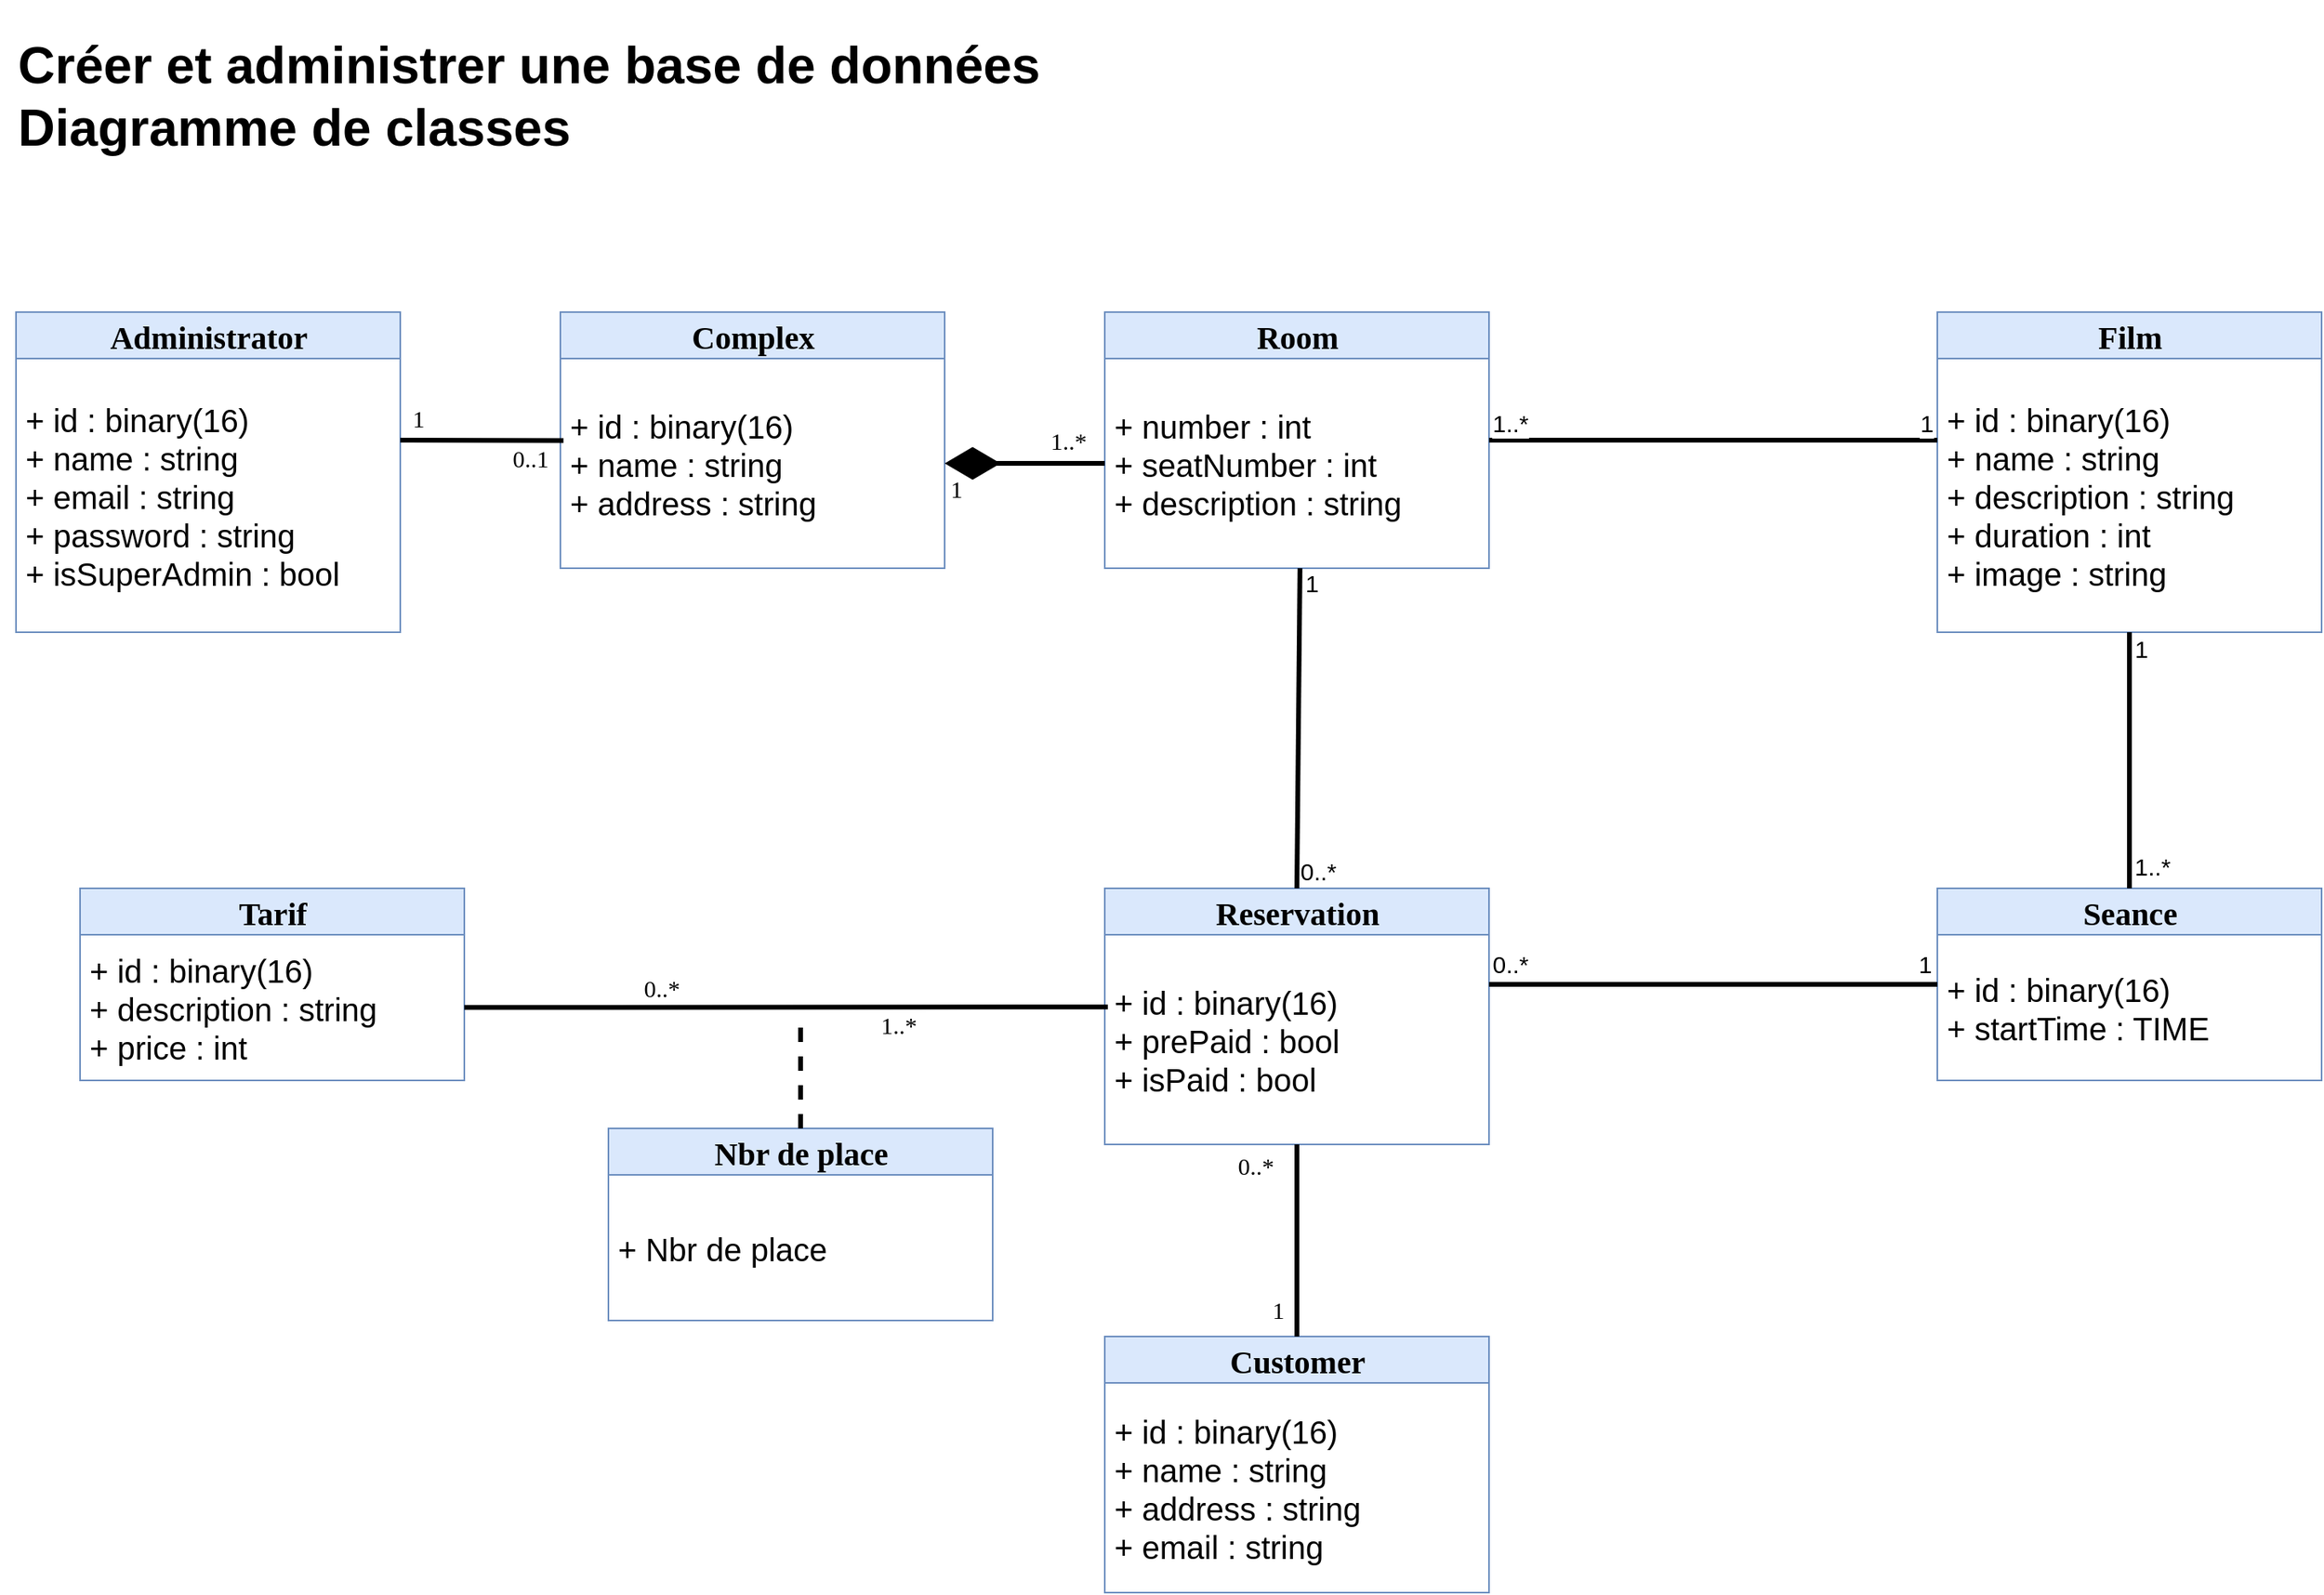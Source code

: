<mxfile version="16.5.1" type="device"><diagram id="C5RBs43oDa-KdzZeNtuy" name="Page-1"><mxGraphModel dx="1422" dy="875" grid="1" gridSize="10" guides="1" tooltips="1" connect="1" arrows="1" fold="1" page="1" pageScale="1" pageWidth="1654" pageHeight="1169" math="0" shadow="0"><root><mxCell id="WIyWlLk6GJQsqaUBKTNV-0"/><mxCell id="WIyWlLk6GJQsqaUBKTNV-1" parent="WIyWlLk6GJQsqaUBKTNV-0"/><mxCell id="XDAKO-E1RR7IQrnkAapr-0" value="Administrator" style="swimlane;fontStyle=1;align=center;verticalAlign=middle;childLayout=stackLayout;horizontal=1;startSize=29;horizontalStack=0;resizeParent=1;resizeParentMax=0;resizeLast=0;collapsible=0;marginBottom=0;html=1;fillColor=#dae8fc;strokeColor=#6c8ebf;fontFamily=Lucida Console;fontSize=20;" parent="WIyWlLk6GJQsqaUBKTNV-1" vertex="1"><mxGeometry x="40" y="200" width="240" height="200" as="geometry"/></mxCell><mxCell id="XDAKO-E1RR7IQrnkAapr-2" value="+ id : binary(16)&lt;br style=&quot;font-size: 20px;&quot;&gt;+ name : string&lt;br style=&quot;font-size: 20px;&quot;&gt;+ email : string&lt;br style=&quot;font-size: 20px;&quot;&gt;+ password : string&lt;br style=&quot;font-size: 20px;&quot;&gt;+ isSuperAdmin : bool" style="text;html=1;strokeColor=none;fillColor=none;align=left;verticalAlign=middle;spacingLeft=4;spacingRight=4;overflow=hidden;rotatable=0;points=[[0,0.5],[1,0.5]];portConstraint=eastwest;fontSize=20;" parent="XDAKO-E1RR7IQrnkAapr-0" vertex="1"><mxGeometry y="29" width="240" height="171" as="geometry"/></mxCell><mxCell id="XDAKO-E1RR7IQrnkAapr-3" value="Complex" style="swimlane;fontStyle=1;align=center;verticalAlign=middle;childLayout=stackLayout;horizontal=1;startSize=29;horizontalStack=0;resizeParent=1;resizeParentMax=0;resizeLast=0;collapsible=0;marginBottom=0;html=1;fillColor=#dae8fc;strokeColor=#6c8ebf;fontFamily=Lucida Console;fontSize=20;" parent="WIyWlLk6GJQsqaUBKTNV-1" vertex="1"><mxGeometry x="380" y="200" width="240" height="160" as="geometry"/></mxCell><mxCell id="XDAKO-E1RR7IQrnkAapr-4" value="+ id : binary(16)&lt;br style=&quot;font-size: 20px;&quot;&gt;+ name : string&lt;br style=&quot;font-size: 20px;&quot;&gt;+ address : string" style="text;html=1;strokeColor=none;fillColor=none;align=left;verticalAlign=middle;spacingLeft=4;spacingRight=4;overflow=hidden;rotatable=0;points=[[0,0.5],[1,0.5]];portConstraint=eastwest;fontSize=20;" parent="XDAKO-E1RR7IQrnkAapr-3" vertex="1"><mxGeometry y="29" width="240" height="131" as="geometry"/></mxCell><mxCell id="XDAKO-E1RR7IQrnkAapr-5" value="Room" style="swimlane;fontStyle=1;align=center;verticalAlign=middle;childLayout=stackLayout;horizontal=1;startSize=29;horizontalStack=0;resizeParent=1;resizeParentMax=0;resizeLast=0;collapsible=0;marginBottom=0;html=1;fillColor=#dae8fc;strokeColor=#6c8ebf;fontFamily=Lucida Console;fontSize=20;" parent="WIyWlLk6GJQsqaUBKTNV-1" vertex="1"><mxGeometry x="720" y="200" width="240" height="160" as="geometry"/></mxCell><mxCell id="XDAKO-E1RR7IQrnkAapr-6" value="+ number : int&lt;br style=&quot;font-size: 20px&quot;&gt;+ seatNumber : int&lt;br style=&quot;font-size: 20px&quot;&gt;+ description : string" style="text;html=1;strokeColor=none;fillColor=none;align=left;verticalAlign=middle;spacingLeft=4;spacingRight=4;overflow=hidden;rotatable=0;points=[[0,0.5],[1,0.5]];portConstraint=eastwest;fontSize=20;" parent="XDAKO-E1RR7IQrnkAapr-5" vertex="1"><mxGeometry y="29" width="240" height="131" as="geometry"/></mxCell><mxCell id="XDAKO-E1RR7IQrnkAapr-7" value="Seance" style="swimlane;fontStyle=1;align=center;verticalAlign=middle;childLayout=stackLayout;horizontal=1;startSize=29;horizontalStack=0;resizeParent=1;resizeParentMax=0;resizeLast=0;collapsible=0;marginBottom=0;html=1;fillColor=#dae8fc;strokeColor=#6c8ebf;fontFamily=Lucida Console;fontSize=20;" parent="WIyWlLk6GJQsqaUBKTNV-1" vertex="1"><mxGeometry x="1240" y="560" width="240" height="120" as="geometry"/></mxCell><mxCell id="XDAKO-E1RR7IQrnkAapr-8" value="+ id : binary(16)&lt;br style=&quot;font-size: 20px;&quot;&gt;+ startTime : TIME" style="text;html=1;strokeColor=none;fillColor=none;align=left;verticalAlign=middle;spacingLeft=4;spacingRight=4;overflow=hidden;rotatable=0;points=[[0,0.5],[1,0.5]];portConstraint=eastwest;fontSize=20;" parent="XDAKO-E1RR7IQrnkAapr-7" vertex="1"><mxGeometry y="29" width="240" height="91" as="geometry"/></mxCell><mxCell id="XDAKO-E1RR7IQrnkAapr-9" value="Film" style="swimlane;fontStyle=1;align=center;verticalAlign=middle;childLayout=stackLayout;horizontal=1;startSize=29;horizontalStack=0;resizeParent=1;resizeParentMax=0;resizeLast=0;collapsible=0;marginBottom=0;html=1;fillColor=#dae8fc;strokeColor=#6c8ebf;fontFamily=Lucida Console;fontSize=20;" parent="WIyWlLk6GJQsqaUBKTNV-1" vertex="1"><mxGeometry x="1240" y="200" width="240" height="200" as="geometry"/></mxCell><mxCell id="XDAKO-E1RR7IQrnkAapr-10" value="+ id : binary(16)&lt;br style=&quot;font-size: 20px;&quot;&gt;+ name : string&lt;br style=&quot;font-size: 20px;&quot;&gt;+ description : string&lt;br style=&quot;font-size: 20px;&quot;&gt;+ duration : int&lt;br style=&quot;font-size: 20px;&quot;&gt;+ image : string" style="text;html=1;strokeColor=none;fillColor=none;align=left;verticalAlign=middle;spacingLeft=4;spacingRight=4;overflow=hidden;rotatable=0;points=[[0,0.5],[1,0.5]];portConstraint=eastwest;fontSize=20;" parent="XDAKO-E1RR7IQrnkAapr-9" vertex="1"><mxGeometry y="29" width="240" height="171" as="geometry"/></mxCell><mxCell id="XDAKO-E1RR7IQrnkAapr-11" value="Tarif" style="swimlane;fontStyle=1;align=center;verticalAlign=middle;childLayout=stackLayout;horizontal=1;startSize=29;horizontalStack=0;resizeParent=1;resizeParentMax=0;resizeLast=0;collapsible=0;marginBottom=0;html=1;fillColor=#dae8fc;strokeColor=#6c8ebf;fontFamily=Lucida Console;fontSize=20;" parent="WIyWlLk6GJQsqaUBKTNV-1" vertex="1"><mxGeometry x="80" y="560" width="240" height="120" as="geometry"/></mxCell><mxCell id="XDAKO-E1RR7IQrnkAapr-12" value="+ id : binary(16)&lt;br style=&quot;font-size: 20px;&quot;&gt;+ description : string&lt;br style=&quot;font-size: 20px;&quot;&gt;+ price : int" style="text;html=1;strokeColor=none;fillColor=none;align=left;verticalAlign=middle;spacingLeft=4;spacingRight=4;overflow=hidden;rotatable=0;points=[[0,0.5],[1,0.5]];portConstraint=eastwest;fontSize=20;" parent="XDAKO-E1RR7IQrnkAapr-11" vertex="1"><mxGeometry y="29" width="240" height="91" as="geometry"/></mxCell><mxCell id="XDAKO-E1RR7IQrnkAapr-13" value="Reservation" style="swimlane;fontStyle=1;align=center;verticalAlign=middle;childLayout=stackLayout;horizontal=1;startSize=29;horizontalStack=0;resizeParent=1;resizeParentMax=0;resizeLast=0;collapsible=0;marginBottom=0;html=1;fillColor=#dae8fc;strokeColor=#6c8ebf;fontFamily=Lucida Console;fontSize=20;" parent="WIyWlLk6GJQsqaUBKTNV-1" vertex="1"><mxGeometry x="720" y="560" width="240" height="160" as="geometry"/></mxCell><mxCell id="XDAKO-E1RR7IQrnkAapr-14" value="+ id : binary(16)&lt;br style=&quot;font-size: 20px;&quot;&gt;+ prePaid : bool&lt;br style=&quot;font-size: 20px;&quot;&gt;+ isPaid : bool" style="text;html=1;strokeColor=none;fillColor=none;align=left;verticalAlign=middle;spacingLeft=4;spacingRight=4;overflow=hidden;rotatable=0;points=[[0,0.5],[1,0.5]];portConstraint=eastwest;fontSize=20;" parent="XDAKO-E1RR7IQrnkAapr-13" vertex="1"><mxGeometry y="29" width="240" height="131" as="geometry"/></mxCell><mxCell id="XDAKO-E1RR7IQrnkAapr-15" value="Customer" style="swimlane;fontStyle=1;align=center;verticalAlign=middle;childLayout=stackLayout;horizontal=1;startSize=29;horizontalStack=0;resizeParent=1;resizeParentMax=0;resizeLast=0;collapsible=0;marginBottom=0;html=1;fillColor=#dae8fc;strokeColor=#6c8ebf;fontFamily=Lucida Console;fontSize=20;" parent="WIyWlLk6GJQsqaUBKTNV-1" vertex="1"><mxGeometry x="720" y="840" width="240" height="160" as="geometry"/></mxCell><mxCell id="XDAKO-E1RR7IQrnkAapr-16" value="+ id : binary(16)&lt;br style=&quot;font-size: 20px;&quot;&gt;+ name : string&lt;br style=&quot;font-size: 20px;&quot;&gt;+ address : string&lt;br style=&quot;font-size: 20px;&quot;&gt;+ email : string" style="text;html=1;strokeColor=none;fillColor=none;align=left;verticalAlign=middle;spacingLeft=4;spacingRight=4;overflow=hidden;rotatable=0;points=[[0,0.5],[1,0.5]];portConstraint=eastwest;fontSize=20;" parent="XDAKO-E1RR7IQrnkAapr-15" vertex="1"><mxGeometry y="29" width="240" height="131" as="geometry"/></mxCell><mxCell id="XDAKO-E1RR7IQrnkAapr-23" value="" style="endArrow=none;startArrow=none;endFill=0;startFill=0;endSize=8;html=1;verticalAlign=bottom;labelBackgroundColor=none;strokeWidth=3;rounded=1;shadow=0;sketch=0;fontFamily=Lucida Console;fontSize=20;exitX=0.5;exitY=0;exitDx=0;exitDy=0;" parent="WIyWlLk6GJQsqaUBKTNV-1" source="XDAKO-E1RR7IQrnkAapr-15" edge="1"><mxGeometry width="160" relative="1" as="geometry"><mxPoint x="740" y="770" as="sourcePoint"/><mxPoint x="840" y="720" as="targetPoint"/></mxGeometry></mxCell><mxCell id="XDAKO-E1RR7IQrnkAapr-24" value="0..*" style="edgeLabel;html=1;align=center;verticalAlign=middle;resizable=0;points=[];fontSize=15;fontFamily=Lucida Console;" parent="XDAKO-E1RR7IQrnkAapr-23" vertex="1" connectable="0"><mxGeometry x="0.757" y="-3" relative="1" as="geometry"><mxPoint x="-29" y="-2" as="offset"/></mxGeometry></mxCell><mxCell id="XDAKO-E1RR7IQrnkAapr-25" value="1" style="edgeLabel;html=1;align=center;verticalAlign=middle;resizable=0;points=[];fontSize=15;fontFamily=Lucida Console;" parent="XDAKO-E1RR7IQrnkAapr-23" vertex="1" connectable="0"><mxGeometry x="-0.648" y="1" relative="1" as="geometry"><mxPoint x="-11" y="4" as="offset"/></mxGeometry></mxCell><mxCell id="XDAKO-E1RR7IQrnkAapr-26" value="" style="endArrow=none;startArrow=none;endFill=0;startFill=0;endSize=8;html=1;verticalAlign=bottom;labelBackgroundColor=none;strokeWidth=3;rounded=1;shadow=0;sketch=0;fontFamily=Lucida Console;fontSize=20;entryX=0.008;entryY=0.344;entryDx=0;entryDy=0;entryPerimeter=0;" parent="WIyWlLk6GJQsqaUBKTNV-1" target="XDAKO-E1RR7IQrnkAapr-14" edge="1" source="XDAKO-E1RR7IQrnkAapr-12"><mxGeometry width="160" relative="1" as="geometry"><mxPoint x="620" y="620" as="sourcePoint"/><mxPoint x="780" y="620" as="targetPoint"/></mxGeometry></mxCell><mxCell id="XDAKO-E1RR7IQrnkAapr-27" value="1..*" style="edgeLabel;html=1;align=center;verticalAlign=middle;resizable=0;points=[];fontSize=15;fontFamily=Lucida Console;" parent="XDAKO-E1RR7IQrnkAapr-26" vertex="1" connectable="0"><mxGeometry x="0.653" relative="1" as="geometry"><mxPoint x="-61" y="11" as="offset"/></mxGeometry></mxCell><mxCell id="XDAKO-E1RR7IQrnkAapr-28" value="0..*" style="edgeLabel;html=1;align=center;verticalAlign=middle;resizable=0;points=[];fontSize=15;fontFamily=Lucida Console;" parent="XDAKO-E1RR7IQrnkAapr-26" vertex="1" connectable="0"><mxGeometry x="-0.704" y="-6" relative="1" as="geometry"><mxPoint x="63" y="-19" as="offset"/></mxGeometry></mxCell><mxCell id="XDAKO-E1RR7IQrnkAapr-40" value="" style="endArrow=none;startArrow=none;endFill=0;startFill=0;endSize=8;html=1;verticalAlign=bottom;labelBackgroundColor=none;strokeWidth=3;rounded=1;shadow=0;sketch=0;fontFamily=Lucida Console;fontSize=15;exitX=1;exitY=0.298;exitDx=0;exitDy=0;exitPerimeter=0;entryX=0.008;entryY=0.391;entryDx=0;entryDy=0;entryPerimeter=0;" parent="WIyWlLk6GJQsqaUBKTNV-1" source="XDAKO-E1RR7IQrnkAapr-2" target="XDAKO-E1RR7IQrnkAapr-4" edge="1"><mxGeometry width="160" relative="1" as="geometry"><mxPoint x="270" y="280" as="sourcePoint"/><mxPoint x="430" y="280" as="targetPoint"/></mxGeometry></mxCell><mxCell id="XDAKO-E1RR7IQrnkAapr-41" value="0..1" style="edgeLabel;html=1;align=center;verticalAlign=middle;resizable=0;points=[];fontSize=15;fontFamily=Lucida Console;" parent="XDAKO-E1RR7IQrnkAapr-40" vertex="1" connectable="0"><mxGeometry x="-0.543" y="-2" relative="1" as="geometry"><mxPoint x="57" y="9" as="offset"/></mxGeometry></mxCell><mxCell id="XDAKO-E1RR7IQrnkAapr-42" value="1" style="edgeLabel;html=1;align=center;verticalAlign=middle;resizable=0;points=[];fontSize=15;fontFamily=Lucida Console;" parent="XDAKO-E1RR7IQrnkAapr-40" vertex="1" connectable="0"><mxGeometry x="0.634" y="1" relative="1" as="geometry"><mxPoint x="-73" y="-13" as="offset"/></mxGeometry></mxCell><mxCell id="XDAKO-E1RR7IQrnkAapr-43" value="" style="endArrow=none;startArrow=diamondThin;endFill=0;startFill=1;html=1;verticalAlign=bottom;labelBackgroundColor=none;strokeWidth=3;startSize=26;endSize=8;rounded=1;shadow=0;sketch=0;fontFamily=Lucida Console;fontSize=15;entryX=0;entryY=0.5;entryDx=0;entryDy=0;" parent="WIyWlLk6GJQsqaUBKTNV-1" source="XDAKO-E1RR7IQrnkAapr-4" target="XDAKO-E1RR7IQrnkAapr-6" edge="1"><mxGeometry width="160" relative="1" as="geometry"><mxPoint x="720" y="440" as="sourcePoint"/><mxPoint x="880" y="440" as="targetPoint"/></mxGeometry></mxCell><mxCell id="XDAKO-E1RR7IQrnkAapr-44" value="1..*" style="edgeLabel;html=1;align=center;verticalAlign=middle;resizable=0;points=[];fontSize=15;fontFamily=Lucida Console;" parent="XDAKO-E1RR7IQrnkAapr-43" vertex="1" connectable="0"><mxGeometry x="0.466" y="-3" relative="1" as="geometry"><mxPoint x="3" y="-18" as="offset"/></mxGeometry></mxCell><mxCell id="XDAKO-E1RR7IQrnkAapr-45" value="&lt;h1 style=&quot;text-align: left ; font-size: 32px&quot;&gt;&lt;font style=&quot;font-size: 32px&quot; face=&quot;Helvetica&quot;&gt;Créer et administrer une base de données&lt;br&gt;&lt;/font&gt;&lt;font style=&quot;font-size: 32px&quot; face=&quot;Helvetica&quot;&gt;Diagramme de classes&lt;/font&gt;&lt;/h1&gt;" style="text;strokeColor=none;fillColor=none;html=1;fontSize=24;fontStyle=1;verticalAlign=middle;align=center;fontFamily=Lucida Console;" parent="WIyWlLk6GJQsqaUBKTNV-1" vertex="1"><mxGeometry x="30" y="20" width="660" height="90" as="geometry"/></mxCell><mxCell id="XDAKO-E1RR7IQrnkAapr-46" value="1" style="edgeLabel;html=1;align=center;verticalAlign=middle;resizable=0;points=[];fontSize=15;fontFamily=Lucida Console;" parent="WIyWlLk6GJQsqaUBKTNV-1" vertex="1" connectable="0"><mxGeometry x="682.997" y="280.0" as="geometry"><mxPoint x="-56" y="30" as="offset"/></mxGeometry></mxCell><mxCell id="upQuJTswHqo61dukaBgk-0" value="" style="endArrow=none;startArrow=none;endFill=0;startFill=0;endSize=8;html=1;verticalAlign=bottom;labelBackgroundColor=none;strokeWidth=3;rounded=0;entryX=0;entryY=0.298;entryDx=0;entryDy=0;entryPerimeter=0;" parent="WIyWlLk6GJQsqaUBKTNV-1" target="XDAKO-E1RR7IQrnkAapr-10" edge="1"><mxGeometry width="160" relative="1" as="geometry"><mxPoint x="960" y="280" as="sourcePoint"/><mxPoint x="1120" y="280" as="targetPoint"/></mxGeometry></mxCell><mxCell id="upQuJTswHqo61dukaBgk-2" value="1..*" style="edgeLabel;html=1;align=center;verticalAlign=middle;resizable=0;points=[];fontSize=15;" parent="upQuJTswHqo61dukaBgk-0" vertex="1" connectable="0"><mxGeometry x="-0.893" y="-1" relative="1" as="geometry"><mxPoint x="-2" y="-12" as="offset"/></mxGeometry></mxCell><mxCell id="upQuJTswHqo61dukaBgk-3" value="1" style="edgeLabel;html=1;align=center;verticalAlign=middle;resizable=0;points=[];fontSize=15;" parent="upQuJTswHqo61dukaBgk-0" vertex="1" connectable="0"><mxGeometry x="0.871" y="-3" relative="1" as="geometry"><mxPoint x="11" y="-14" as="offset"/></mxGeometry></mxCell><mxCell id="upQuJTswHqo61dukaBgk-4" value="" style="endArrow=none;startArrow=none;endFill=0;startFill=0;endSize=8;html=1;verticalAlign=bottom;labelBackgroundColor=none;strokeWidth=3;rounded=0;fontSize=15;entryX=0.508;entryY=1;entryDx=0;entryDy=0;entryPerimeter=0;exitX=0.5;exitY=0;exitDx=0;exitDy=0;" parent="WIyWlLk6GJQsqaUBKTNV-1" source="XDAKO-E1RR7IQrnkAapr-13" target="XDAKO-E1RR7IQrnkAapr-6" edge="1"><mxGeometry width="160" relative="1" as="geometry"><mxPoint x="770" y="480" as="sourcePoint"/><mxPoint x="930" y="480" as="targetPoint"/></mxGeometry></mxCell><mxCell id="upQuJTswHqo61dukaBgk-5" value="1" style="edgeLabel;html=1;align=center;verticalAlign=middle;resizable=0;points=[];fontSize=15;" parent="upQuJTswHqo61dukaBgk-4" vertex="1" connectable="0"><mxGeometry x="0.87" relative="1" as="geometry"><mxPoint x="7" y="-4" as="offset"/></mxGeometry></mxCell><mxCell id="upQuJTswHqo61dukaBgk-6" value="0..*" style="edgeLabel;html=1;align=center;verticalAlign=middle;resizable=0;points=[];fontSize=15;" parent="upQuJTswHqo61dukaBgk-4" vertex="1" connectable="0"><mxGeometry x="-0.78" y="-1" relative="1" as="geometry"><mxPoint x="12" y="11" as="offset"/></mxGeometry></mxCell><mxCell id="upQuJTswHqo61dukaBgk-7" value="" style="endArrow=none;startArrow=none;endFill=0;startFill=0;endSize=8;html=1;verticalAlign=bottom;labelBackgroundColor=none;strokeWidth=3;rounded=0;fontSize=15;entryX=0;entryY=0.341;entryDx=0;entryDy=0;entryPerimeter=0;" parent="WIyWlLk6GJQsqaUBKTNV-1" target="XDAKO-E1RR7IQrnkAapr-8" edge="1"><mxGeometry width="160" relative="1" as="geometry"><mxPoint x="960" y="620" as="sourcePoint"/><mxPoint x="1120" y="620" as="targetPoint"/></mxGeometry></mxCell><mxCell id="upQuJTswHqo61dukaBgk-8" value="1" style="edgeLabel;html=1;align=center;verticalAlign=middle;resizable=0;points=[];fontSize=15;" parent="upQuJTswHqo61dukaBgk-7" vertex="1" connectable="0"><mxGeometry x="0.907" relative="1" as="geometry"><mxPoint x="5" y="-13" as="offset"/></mxGeometry></mxCell><mxCell id="upQuJTswHqo61dukaBgk-9" value="0..*" style="edgeLabel;html=1;align=center;verticalAlign=middle;resizable=0;points=[];fontSize=15;" parent="upQuJTswHqo61dukaBgk-7" vertex="1" connectable="0"><mxGeometry x="-0.879" y="-3" relative="1" as="geometry"><mxPoint x="-4" y="-16" as="offset"/></mxGeometry></mxCell><mxCell id="upQuJTswHqo61dukaBgk-12" value="" style="endArrow=none;startArrow=none;endFill=0;startFill=0;endSize=8;html=1;verticalAlign=bottom;labelBackgroundColor=none;strokeWidth=3;rounded=0;fontSize=15;exitX=0.5;exitY=0;exitDx=0;exitDy=0;" parent="WIyWlLk6GJQsqaUBKTNV-1" source="XDAKO-E1RR7IQrnkAapr-7" target="XDAKO-E1RR7IQrnkAapr-10" edge="1"><mxGeometry width="160" relative="1" as="geometry"><mxPoint x="1200" y="490" as="sourcePoint"/><mxPoint x="1360" y="490" as="targetPoint"/></mxGeometry></mxCell><mxCell id="upQuJTswHqo61dukaBgk-13" value="1" style="edgeLabel;html=1;align=center;verticalAlign=middle;resizable=0;points=[];fontSize=15;" parent="upQuJTswHqo61dukaBgk-12" vertex="1" connectable="0"><mxGeometry x="0.775" y="-2" relative="1" as="geometry"><mxPoint x="5" y="-8" as="offset"/></mxGeometry></mxCell><mxCell id="upQuJTswHqo61dukaBgk-14" value="1..*" style="edgeLabel;html=1;align=center;verticalAlign=middle;resizable=0;points=[];fontSize=15;" parent="upQuJTswHqo61dukaBgk-12" vertex="1" connectable="0"><mxGeometry x="-0.762" y="-1" relative="1" as="geometry"><mxPoint x="13" y="5" as="offset"/></mxGeometry></mxCell><mxCell id="iiWhOR6en_l-EIioLVFb-1" value="Nbr de place" style="swimlane;fontStyle=1;align=center;verticalAlign=middle;childLayout=stackLayout;horizontal=1;startSize=29;horizontalStack=0;resizeParent=1;resizeParentMax=0;resizeLast=0;collapsible=0;marginBottom=0;html=1;fillColor=#dae8fc;strokeColor=#6c8ebf;fontFamily=Lucida Console;fontSize=20;" vertex="1" parent="WIyWlLk6GJQsqaUBKTNV-1"><mxGeometry x="410" y="710" width="240" height="120" as="geometry"/></mxCell><mxCell id="iiWhOR6en_l-EIioLVFb-3" value="" style="endArrow=none;startArrow=none;endFill=0;startFill=0;endSize=8;html=1;verticalAlign=bottom;labelBackgroundColor=none;strokeWidth=3;rounded=0;dashed=1;" edge="1" parent="iiWhOR6en_l-EIioLVFb-1"><mxGeometry width="160" relative="1" as="geometry"><mxPoint x="120" as="sourcePoint"/><mxPoint x="120" y="-70" as="targetPoint"/></mxGeometry></mxCell><mxCell id="iiWhOR6en_l-EIioLVFb-2" value="+ Nbr de place" style="text;html=1;strokeColor=none;fillColor=none;align=left;verticalAlign=middle;spacingLeft=4;spacingRight=4;overflow=hidden;rotatable=0;points=[[0,0.5],[1,0.5]];portConstraint=eastwest;fontSize=20;" vertex="1" parent="iiWhOR6en_l-EIioLVFb-1"><mxGeometry y="29" width="240" height="91" as="geometry"/></mxCell></root></mxGraphModel></diagram></mxfile>
